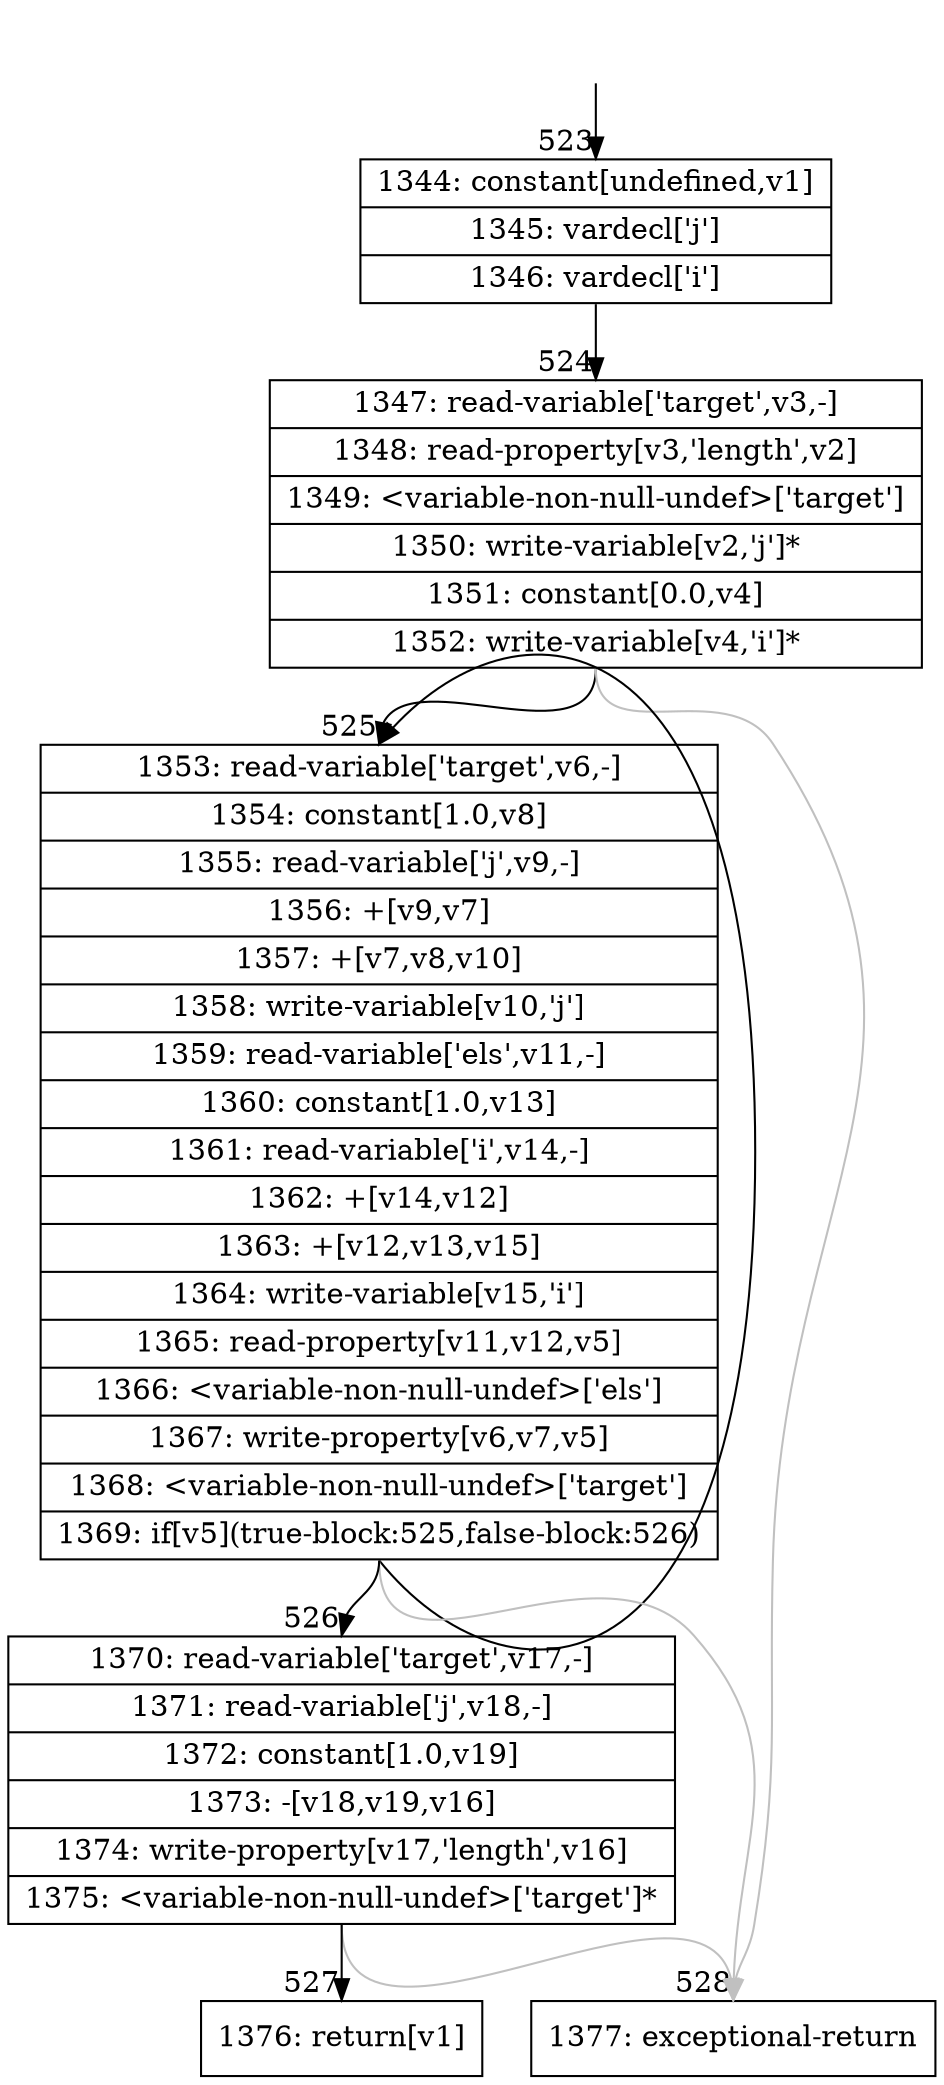 digraph {
rankdir="TD"
BB_entry49[shape=none,label=""];
BB_entry49 -> BB523 [tailport=s, headport=n, headlabel="    523"]
BB523 [shape=record label="{1344: constant[undefined,v1]|1345: vardecl['j']|1346: vardecl['i']}" ] 
BB523 -> BB524 [tailport=s, headport=n, headlabel="      524"]
BB524 [shape=record label="{1347: read-variable['target',v3,-]|1348: read-property[v3,'length',v2]|1349: \<variable-non-null-undef\>['target']|1350: write-variable[v2,'j']*|1351: constant[0.0,v4]|1352: write-variable[v4,'i']*}" ] 
BB524 -> BB525 [tailport=s, headport=n, headlabel="      525"]
BB524 -> BB528 [tailport=s, headport=n, color=gray, headlabel="      528"]
BB525 [shape=record label="{1353: read-variable['target',v6,-]|1354: constant[1.0,v8]|1355: read-variable['j',v9,-]|1356: +[v9,v7]|1357: +[v7,v8,v10]|1358: write-variable[v10,'j']|1359: read-variable['els',v11,-]|1360: constant[1.0,v13]|1361: read-variable['i',v14,-]|1362: +[v14,v12]|1363: +[v12,v13,v15]|1364: write-variable[v15,'i']|1365: read-property[v11,v12,v5]|1366: \<variable-non-null-undef\>['els']|1367: write-property[v6,v7,v5]|1368: \<variable-non-null-undef\>['target']|1369: if[v5](true-block:525,false-block:526)}" ] 
BB525 -> BB525 [tailport=s, headport=n]
BB525 -> BB526 [tailport=s, headport=n, headlabel="      526"]
BB525 -> BB528 [tailport=s, headport=n, color=gray]
BB526 [shape=record label="{1370: read-variable['target',v17,-]|1371: read-variable['j',v18,-]|1372: constant[1.0,v19]|1373: -[v18,v19,v16]|1374: write-property[v17,'length',v16]|1375: \<variable-non-null-undef\>['target']*}" ] 
BB526 -> BB527 [tailport=s, headport=n, headlabel="      527"]
BB526 -> BB528 [tailport=s, headport=n, color=gray]
BB527 [shape=record label="{1376: return[v1]}" ] 
BB528 [shape=record label="{1377: exceptional-return}" ] 
}
